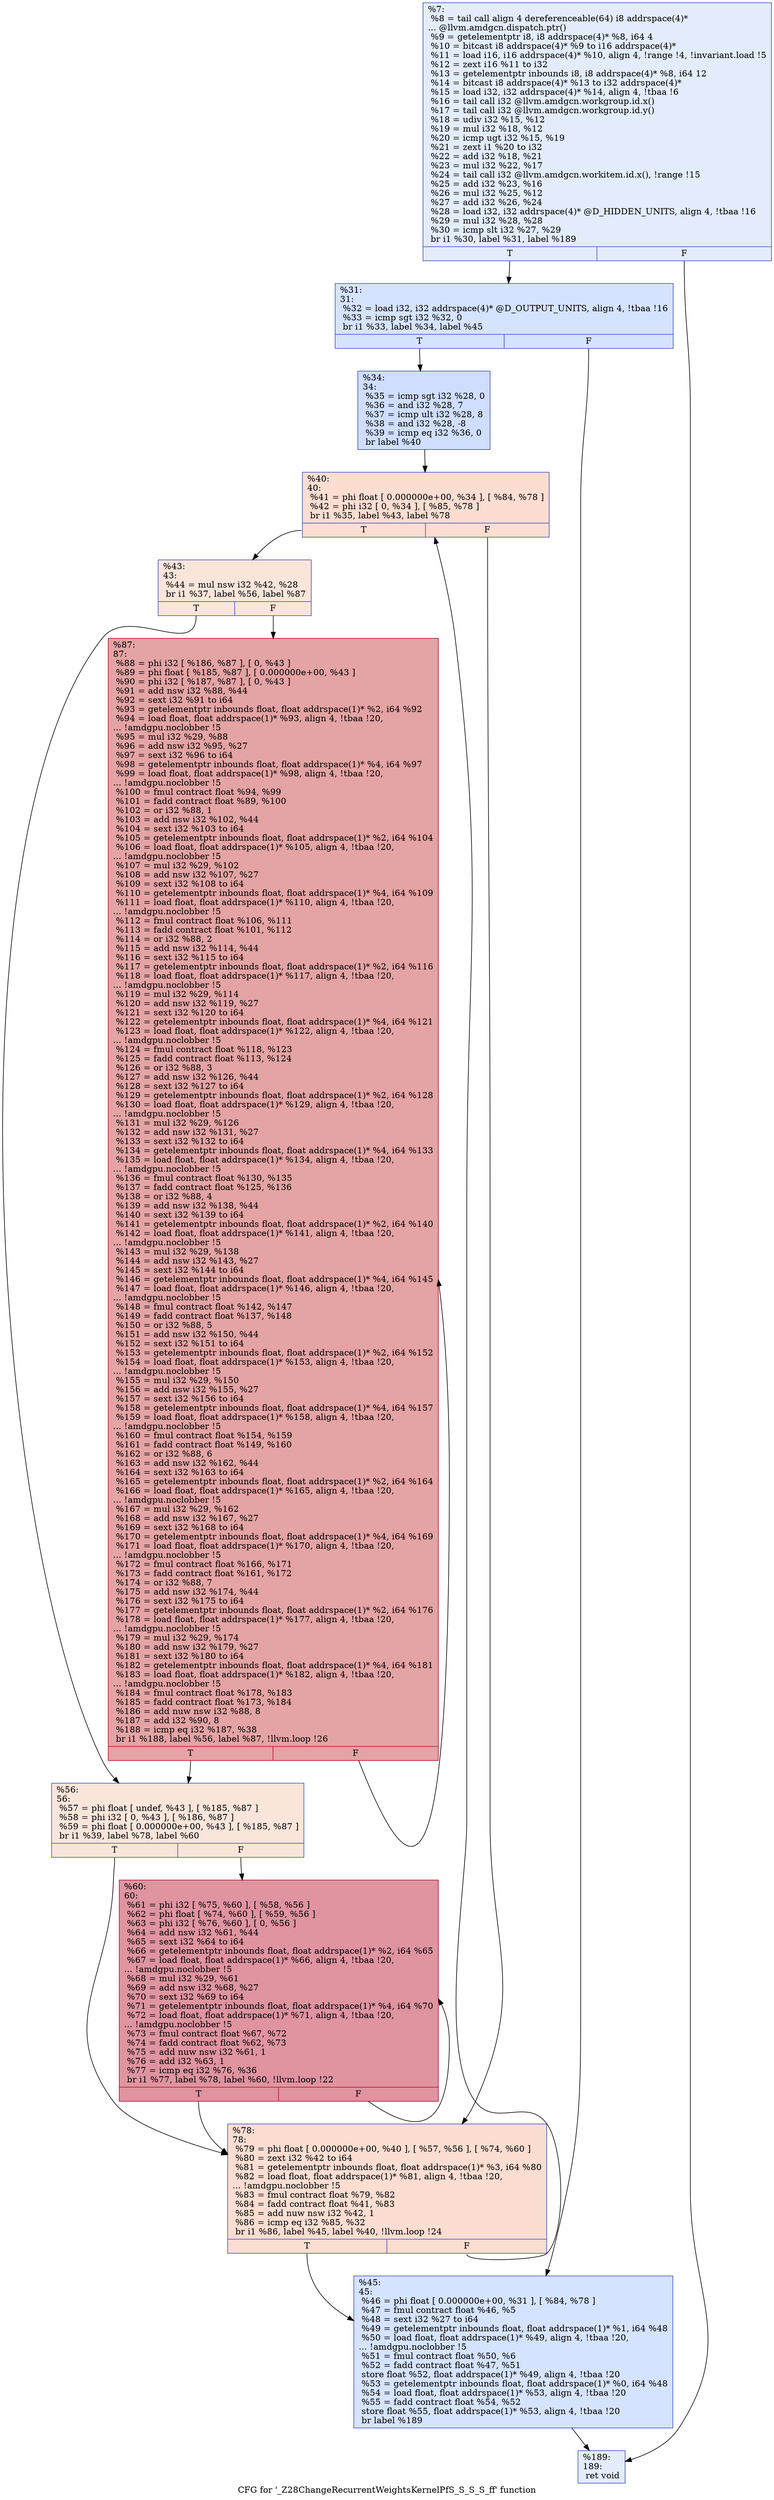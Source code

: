 digraph "CFG for '_Z28ChangeRecurrentWeightsKernelPfS_S_S_S_ff' function" {
	label="CFG for '_Z28ChangeRecurrentWeightsKernelPfS_S_S_S_ff' function";

	Node0x4b56370 [shape=record,color="#3d50c3ff", style=filled, fillcolor="#bfd3f670",label="{%7:\l  %8 = tail call align 4 dereferenceable(64) i8 addrspace(4)*\l... @llvm.amdgcn.dispatch.ptr()\l  %9 = getelementptr i8, i8 addrspace(4)* %8, i64 4\l  %10 = bitcast i8 addrspace(4)* %9 to i16 addrspace(4)*\l  %11 = load i16, i16 addrspace(4)* %10, align 4, !range !4, !invariant.load !5\l  %12 = zext i16 %11 to i32\l  %13 = getelementptr inbounds i8, i8 addrspace(4)* %8, i64 12\l  %14 = bitcast i8 addrspace(4)* %13 to i32 addrspace(4)*\l  %15 = load i32, i32 addrspace(4)* %14, align 4, !tbaa !6\l  %16 = tail call i32 @llvm.amdgcn.workgroup.id.x()\l  %17 = tail call i32 @llvm.amdgcn.workgroup.id.y()\l  %18 = udiv i32 %15, %12\l  %19 = mul i32 %18, %12\l  %20 = icmp ugt i32 %15, %19\l  %21 = zext i1 %20 to i32\l  %22 = add i32 %18, %21\l  %23 = mul i32 %22, %17\l  %24 = tail call i32 @llvm.amdgcn.workitem.id.x(), !range !15\l  %25 = add i32 %23, %16\l  %26 = mul i32 %25, %12\l  %27 = add i32 %26, %24\l  %28 = load i32, i32 addrspace(4)* @D_HIDDEN_UNITS, align 4, !tbaa !16\l  %29 = mul i32 %28, %28\l  %30 = icmp slt i32 %27, %29\l  br i1 %30, label %31, label %189\l|{<s0>T|<s1>F}}"];
	Node0x4b56370:s0 -> Node0x4b58800;
	Node0x4b56370:s1 -> Node0x4b58890;
	Node0x4b58800 [shape=record,color="#3d50c3ff", style=filled, fillcolor="#a1c0ff70",label="{%31:\l31:                                               \l  %32 = load i32, i32 addrspace(4)* @D_OUTPUT_UNITS, align 4, !tbaa !16\l  %33 = icmp sgt i32 %32, 0\l  br i1 %33, label %34, label %45\l|{<s0>T|<s1>F}}"];
	Node0x4b58800:s0 -> Node0x4b57ab0;
	Node0x4b58800:s1 -> Node0x4b59260;
	Node0x4b57ab0 [shape=record,color="#3d50c3ff", style=filled, fillcolor="#93b5fe70",label="{%34:\l34:                                               \l  %35 = icmp sgt i32 %28, 0\l  %36 = and i32 %28, 7\l  %37 = icmp ult i32 %28, 8\l  %38 = and i32 %28, -8\l  %39 = icmp eq i32 %36, 0\l  br label %40\l}"];
	Node0x4b57ab0 -> Node0x4b596a0;
	Node0x4b596a0 [shape=record,color="#3d50c3ff", style=filled, fillcolor="#f7b39670",label="{%40:\l40:                                               \l  %41 = phi float [ 0.000000e+00, %34 ], [ %84, %78 ]\l  %42 = phi i32 [ 0, %34 ], [ %85, %78 ]\l  br i1 %35, label %43, label %78\l|{<s0>T|<s1>F}}"];
	Node0x4b596a0:s0 -> Node0x4b5a440;
	Node0x4b596a0:s1 -> Node0x4b5a1e0;
	Node0x4b5a440 [shape=record,color="#3d50c3ff", style=filled, fillcolor="#f4c5ad70",label="{%43:\l43:                                               \l  %44 = mul nsw i32 %42, %28\l  br i1 %37, label %56, label %87\l|{<s0>T|<s1>F}}"];
	Node0x4b5a440:s0 -> Node0x4b5a610;
	Node0x4b5a440:s1 -> Node0x4b5a660;
	Node0x4b59260 [shape=record,color="#3d50c3ff", style=filled, fillcolor="#a1c0ff70",label="{%45:\l45:                                               \l  %46 = phi float [ 0.000000e+00, %31 ], [ %84, %78 ]\l  %47 = fmul contract float %46, %5\l  %48 = sext i32 %27 to i64\l  %49 = getelementptr inbounds float, float addrspace(1)* %1, i64 %48\l  %50 = load float, float addrspace(1)* %49, align 4, !tbaa !20,\l... !amdgpu.noclobber !5\l  %51 = fmul contract float %50, %6\l  %52 = fadd contract float %47, %51\l  store float %52, float addrspace(1)* %49, align 4, !tbaa !20\l  %53 = getelementptr inbounds float, float addrspace(1)* %0, i64 %48\l  %54 = load float, float addrspace(1)* %53, align 4, !tbaa !20\l  %55 = fadd contract float %54, %52\l  store float %55, float addrspace(1)* %53, align 4, !tbaa !20\l  br label %189\l}"];
	Node0x4b59260 -> Node0x4b58890;
	Node0x4b5a610 [shape=record,color="#3d50c3ff", style=filled, fillcolor="#f4c5ad70",label="{%56:\l56:                                               \l  %57 = phi float [ undef, %43 ], [ %185, %87 ]\l  %58 = phi i32 [ 0, %43 ], [ %186, %87 ]\l  %59 = phi float [ 0.000000e+00, %43 ], [ %185, %87 ]\l  br i1 %39, label %78, label %60\l|{<s0>T|<s1>F}}"];
	Node0x4b5a610:s0 -> Node0x4b5a1e0;
	Node0x4b5a610:s1 -> Node0x4b5c310;
	Node0x4b5c310 [shape=record,color="#b70d28ff", style=filled, fillcolor="#b70d2870",label="{%60:\l60:                                               \l  %61 = phi i32 [ %75, %60 ], [ %58, %56 ]\l  %62 = phi float [ %74, %60 ], [ %59, %56 ]\l  %63 = phi i32 [ %76, %60 ], [ 0, %56 ]\l  %64 = add nsw i32 %61, %44\l  %65 = sext i32 %64 to i64\l  %66 = getelementptr inbounds float, float addrspace(1)* %2, i64 %65\l  %67 = load float, float addrspace(1)* %66, align 4, !tbaa !20,\l... !amdgpu.noclobber !5\l  %68 = mul i32 %29, %61\l  %69 = add nsw i32 %68, %27\l  %70 = sext i32 %69 to i64\l  %71 = getelementptr inbounds float, float addrspace(1)* %4, i64 %70\l  %72 = load float, float addrspace(1)* %71, align 4, !tbaa !20,\l... !amdgpu.noclobber !5\l  %73 = fmul contract float %67, %72\l  %74 = fadd contract float %62, %73\l  %75 = add nuw nsw i32 %61, 1\l  %76 = add i32 %63, 1\l  %77 = icmp eq i32 %76, %36\l  br i1 %77, label %78, label %60, !llvm.loop !22\l|{<s0>T|<s1>F}}"];
	Node0x4b5c310:s0 -> Node0x4b5a1e0;
	Node0x4b5c310:s1 -> Node0x4b5c310;
	Node0x4b5a1e0 [shape=record,color="#3d50c3ff", style=filled, fillcolor="#f7b39670",label="{%78:\l78:                                               \l  %79 = phi float [ 0.000000e+00, %40 ], [ %57, %56 ], [ %74, %60 ]\l  %80 = zext i32 %42 to i64\l  %81 = getelementptr inbounds float, float addrspace(1)* %3, i64 %80\l  %82 = load float, float addrspace(1)* %81, align 4, !tbaa !20,\l... !amdgpu.noclobber !5\l  %83 = fmul contract float %79, %82\l  %84 = fadd contract float %41, %83\l  %85 = add nuw nsw i32 %42, 1\l  %86 = icmp eq i32 %85, %32\l  br i1 %86, label %45, label %40, !llvm.loop !24\l|{<s0>T|<s1>F}}"];
	Node0x4b5a1e0:s0 -> Node0x4b59260;
	Node0x4b5a1e0:s1 -> Node0x4b596a0;
	Node0x4b5a660 [shape=record,color="#b70d28ff", style=filled, fillcolor="#c32e3170",label="{%87:\l87:                                               \l  %88 = phi i32 [ %186, %87 ], [ 0, %43 ]\l  %89 = phi float [ %185, %87 ], [ 0.000000e+00, %43 ]\l  %90 = phi i32 [ %187, %87 ], [ 0, %43 ]\l  %91 = add nsw i32 %88, %44\l  %92 = sext i32 %91 to i64\l  %93 = getelementptr inbounds float, float addrspace(1)* %2, i64 %92\l  %94 = load float, float addrspace(1)* %93, align 4, !tbaa !20,\l... !amdgpu.noclobber !5\l  %95 = mul i32 %29, %88\l  %96 = add nsw i32 %95, %27\l  %97 = sext i32 %96 to i64\l  %98 = getelementptr inbounds float, float addrspace(1)* %4, i64 %97\l  %99 = load float, float addrspace(1)* %98, align 4, !tbaa !20,\l... !amdgpu.noclobber !5\l  %100 = fmul contract float %94, %99\l  %101 = fadd contract float %89, %100\l  %102 = or i32 %88, 1\l  %103 = add nsw i32 %102, %44\l  %104 = sext i32 %103 to i64\l  %105 = getelementptr inbounds float, float addrspace(1)* %2, i64 %104\l  %106 = load float, float addrspace(1)* %105, align 4, !tbaa !20,\l... !amdgpu.noclobber !5\l  %107 = mul i32 %29, %102\l  %108 = add nsw i32 %107, %27\l  %109 = sext i32 %108 to i64\l  %110 = getelementptr inbounds float, float addrspace(1)* %4, i64 %109\l  %111 = load float, float addrspace(1)* %110, align 4, !tbaa !20,\l... !amdgpu.noclobber !5\l  %112 = fmul contract float %106, %111\l  %113 = fadd contract float %101, %112\l  %114 = or i32 %88, 2\l  %115 = add nsw i32 %114, %44\l  %116 = sext i32 %115 to i64\l  %117 = getelementptr inbounds float, float addrspace(1)* %2, i64 %116\l  %118 = load float, float addrspace(1)* %117, align 4, !tbaa !20,\l... !amdgpu.noclobber !5\l  %119 = mul i32 %29, %114\l  %120 = add nsw i32 %119, %27\l  %121 = sext i32 %120 to i64\l  %122 = getelementptr inbounds float, float addrspace(1)* %4, i64 %121\l  %123 = load float, float addrspace(1)* %122, align 4, !tbaa !20,\l... !amdgpu.noclobber !5\l  %124 = fmul contract float %118, %123\l  %125 = fadd contract float %113, %124\l  %126 = or i32 %88, 3\l  %127 = add nsw i32 %126, %44\l  %128 = sext i32 %127 to i64\l  %129 = getelementptr inbounds float, float addrspace(1)* %2, i64 %128\l  %130 = load float, float addrspace(1)* %129, align 4, !tbaa !20,\l... !amdgpu.noclobber !5\l  %131 = mul i32 %29, %126\l  %132 = add nsw i32 %131, %27\l  %133 = sext i32 %132 to i64\l  %134 = getelementptr inbounds float, float addrspace(1)* %4, i64 %133\l  %135 = load float, float addrspace(1)* %134, align 4, !tbaa !20,\l... !amdgpu.noclobber !5\l  %136 = fmul contract float %130, %135\l  %137 = fadd contract float %125, %136\l  %138 = or i32 %88, 4\l  %139 = add nsw i32 %138, %44\l  %140 = sext i32 %139 to i64\l  %141 = getelementptr inbounds float, float addrspace(1)* %2, i64 %140\l  %142 = load float, float addrspace(1)* %141, align 4, !tbaa !20,\l... !amdgpu.noclobber !5\l  %143 = mul i32 %29, %138\l  %144 = add nsw i32 %143, %27\l  %145 = sext i32 %144 to i64\l  %146 = getelementptr inbounds float, float addrspace(1)* %4, i64 %145\l  %147 = load float, float addrspace(1)* %146, align 4, !tbaa !20,\l... !amdgpu.noclobber !5\l  %148 = fmul contract float %142, %147\l  %149 = fadd contract float %137, %148\l  %150 = or i32 %88, 5\l  %151 = add nsw i32 %150, %44\l  %152 = sext i32 %151 to i64\l  %153 = getelementptr inbounds float, float addrspace(1)* %2, i64 %152\l  %154 = load float, float addrspace(1)* %153, align 4, !tbaa !20,\l... !amdgpu.noclobber !5\l  %155 = mul i32 %29, %150\l  %156 = add nsw i32 %155, %27\l  %157 = sext i32 %156 to i64\l  %158 = getelementptr inbounds float, float addrspace(1)* %4, i64 %157\l  %159 = load float, float addrspace(1)* %158, align 4, !tbaa !20,\l... !amdgpu.noclobber !5\l  %160 = fmul contract float %154, %159\l  %161 = fadd contract float %149, %160\l  %162 = or i32 %88, 6\l  %163 = add nsw i32 %162, %44\l  %164 = sext i32 %163 to i64\l  %165 = getelementptr inbounds float, float addrspace(1)* %2, i64 %164\l  %166 = load float, float addrspace(1)* %165, align 4, !tbaa !20,\l... !amdgpu.noclobber !5\l  %167 = mul i32 %29, %162\l  %168 = add nsw i32 %167, %27\l  %169 = sext i32 %168 to i64\l  %170 = getelementptr inbounds float, float addrspace(1)* %4, i64 %169\l  %171 = load float, float addrspace(1)* %170, align 4, !tbaa !20,\l... !amdgpu.noclobber !5\l  %172 = fmul contract float %166, %171\l  %173 = fadd contract float %161, %172\l  %174 = or i32 %88, 7\l  %175 = add nsw i32 %174, %44\l  %176 = sext i32 %175 to i64\l  %177 = getelementptr inbounds float, float addrspace(1)* %2, i64 %176\l  %178 = load float, float addrspace(1)* %177, align 4, !tbaa !20,\l... !amdgpu.noclobber !5\l  %179 = mul i32 %29, %174\l  %180 = add nsw i32 %179, %27\l  %181 = sext i32 %180 to i64\l  %182 = getelementptr inbounds float, float addrspace(1)* %4, i64 %181\l  %183 = load float, float addrspace(1)* %182, align 4, !tbaa !20,\l... !amdgpu.noclobber !5\l  %184 = fmul contract float %178, %183\l  %185 = fadd contract float %173, %184\l  %186 = add nuw nsw i32 %88, 8\l  %187 = add i32 %90, 8\l  %188 = icmp eq i32 %187, %38\l  br i1 %188, label %56, label %87, !llvm.loop !26\l|{<s0>T|<s1>F}}"];
	Node0x4b5a660:s0 -> Node0x4b5a610;
	Node0x4b5a660:s1 -> Node0x4b5a660;
	Node0x4b58890 [shape=record,color="#3d50c3ff", style=filled, fillcolor="#bfd3f670",label="{%189:\l189:                                              \l  ret void\l}"];
}
